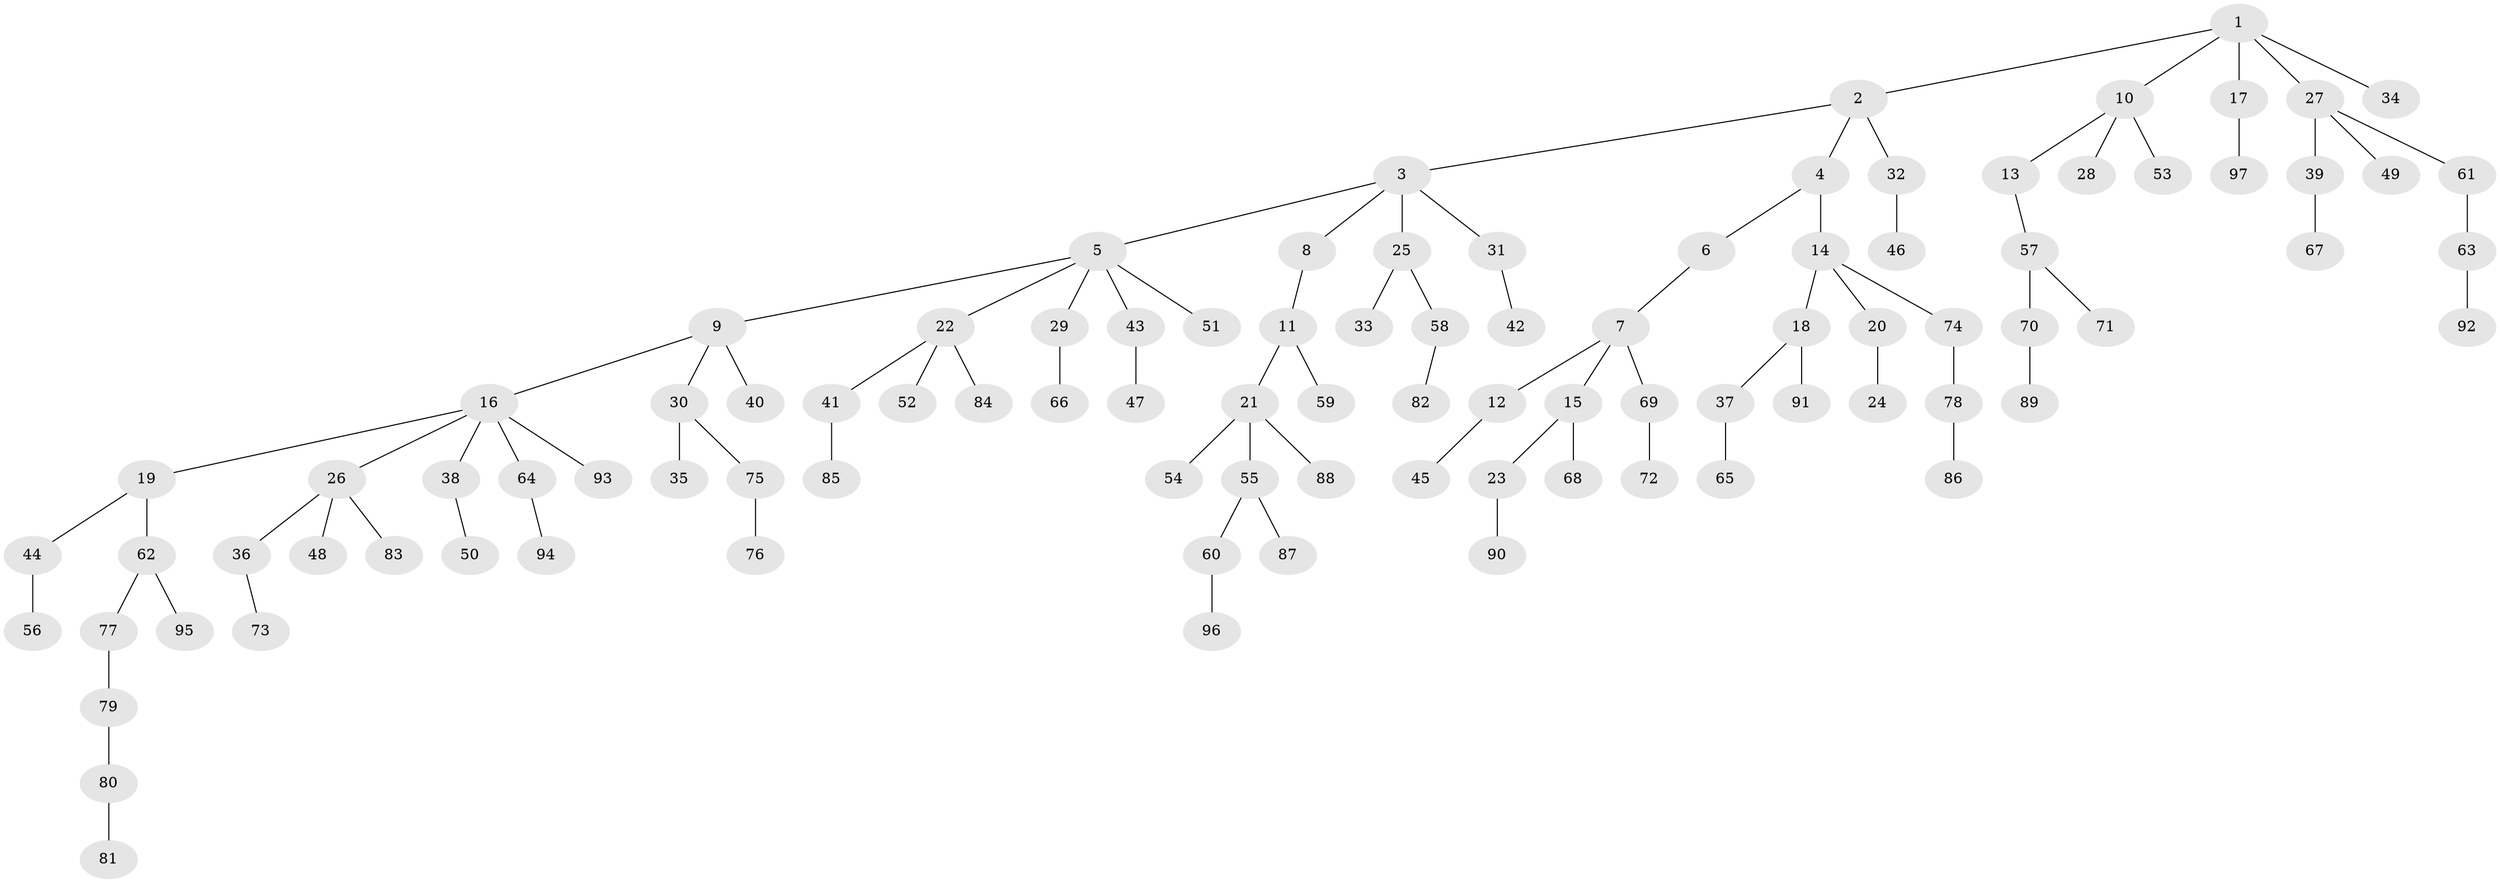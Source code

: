 // Generated by graph-tools (version 1.1) at 2025/26/03/09/25 03:26:28]
// undirected, 97 vertices, 96 edges
graph export_dot {
graph [start="1"]
  node [color=gray90,style=filled];
  1;
  2;
  3;
  4;
  5;
  6;
  7;
  8;
  9;
  10;
  11;
  12;
  13;
  14;
  15;
  16;
  17;
  18;
  19;
  20;
  21;
  22;
  23;
  24;
  25;
  26;
  27;
  28;
  29;
  30;
  31;
  32;
  33;
  34;
  35;
  36;
  37;
  38;
  39;
  40;
  41;
  42;
  43;
  44;
  45;
  46;
  47;
  48;
  49;
  50;
  51;
  52;
  53;
  54;
  55;
  56;
  57;
  58;
  59;
  60;
  61;
  62;
  63;
  64;
  65;
  66;
  67;
  68;
  69;
  70;
  71;
  72;
  73;
  74;
  75;
  76;
  77;
  78;
  79;
  80;
  81;
  82;
  83;
  84;
  85;
  86;
  87;
  88;
  89;
  90;
  91;
  92;
  93;
  94;
  95;
  96;
  97;
  1 -- 2;
  1 -- 10;
  1 -- 17;
  1 -- 27;
  1 -- 34;
  2 -- 3;
  2 -- 4;
  2 -- 32;
  3 -- 5;
  3 -- 8;
  3 -- 25;
  3 -- 31;
  4 -- 6;
  4 -- 14;
  5 -- 9;
  5 -- 22;
  5 -- 29;
  5 -- 43;
  5 -- 51;
  6 -- 7;
  7 -- 12;
  7 -- 15;
  7 -- 69;
  8 -- 11;
  9 -- 16;
  9 -- 30;
  9 -- 40;
  10 -- 13;
  10 -- 28;
  10 -- 53;
  11 -- 21;
  11 -- 59;
  12 -- 45;
  13 -- 57;
  14 -- 18;
  14 -- 20;
  14 -- 74;
  15 -- 23;
  15 -- 68;
  16 -- 19;
  16 -- 26;
  16 -- 38;
  16 -- 64;
  16 -- 93;
  17 -- 97;
  18 -- 37;
  18 -- 91;
  19 -- 44;
  19 -- 62;
  20 -- 24;
  21 -- 54;
  21 -- 55;
  21 -- 88;
  22 -- 41;
  22 -- 52;
  22 -- 84;
  23 -- 90;
  25 -- 33;
  25 -- 58;
  26 -- 36;
  26 -- 48;
  26 -- 83;
  27 -- 39;
  27 -- 49;
  27 -- 61;
  29 -- 66;
  30 -- 35;
  30 -- 75;
  31 -- 42;
  32 -- 46;
  36 -- 73;
  37 -- 65;
  38 -- 50;
  39 -- 67;
  41 -- 85;
  43 -- 47;
  44 -- 56;
  55 -- 60;
  55 -- 87;
  57 -- 70;
  57 -- 71;
  58 -- 82;
  60 -- 96;
  61 -- 63;
  62 -- 77;
  62 -- 95;
  63 -- 92;
  64 -- 94;
  69 -- 72;
  70 -- 89;
  74 -- 78;
  75 -- 76;
  77 -- 79;
  78 -- 86;
  79 -- 80;
  80 -- 81;
}
